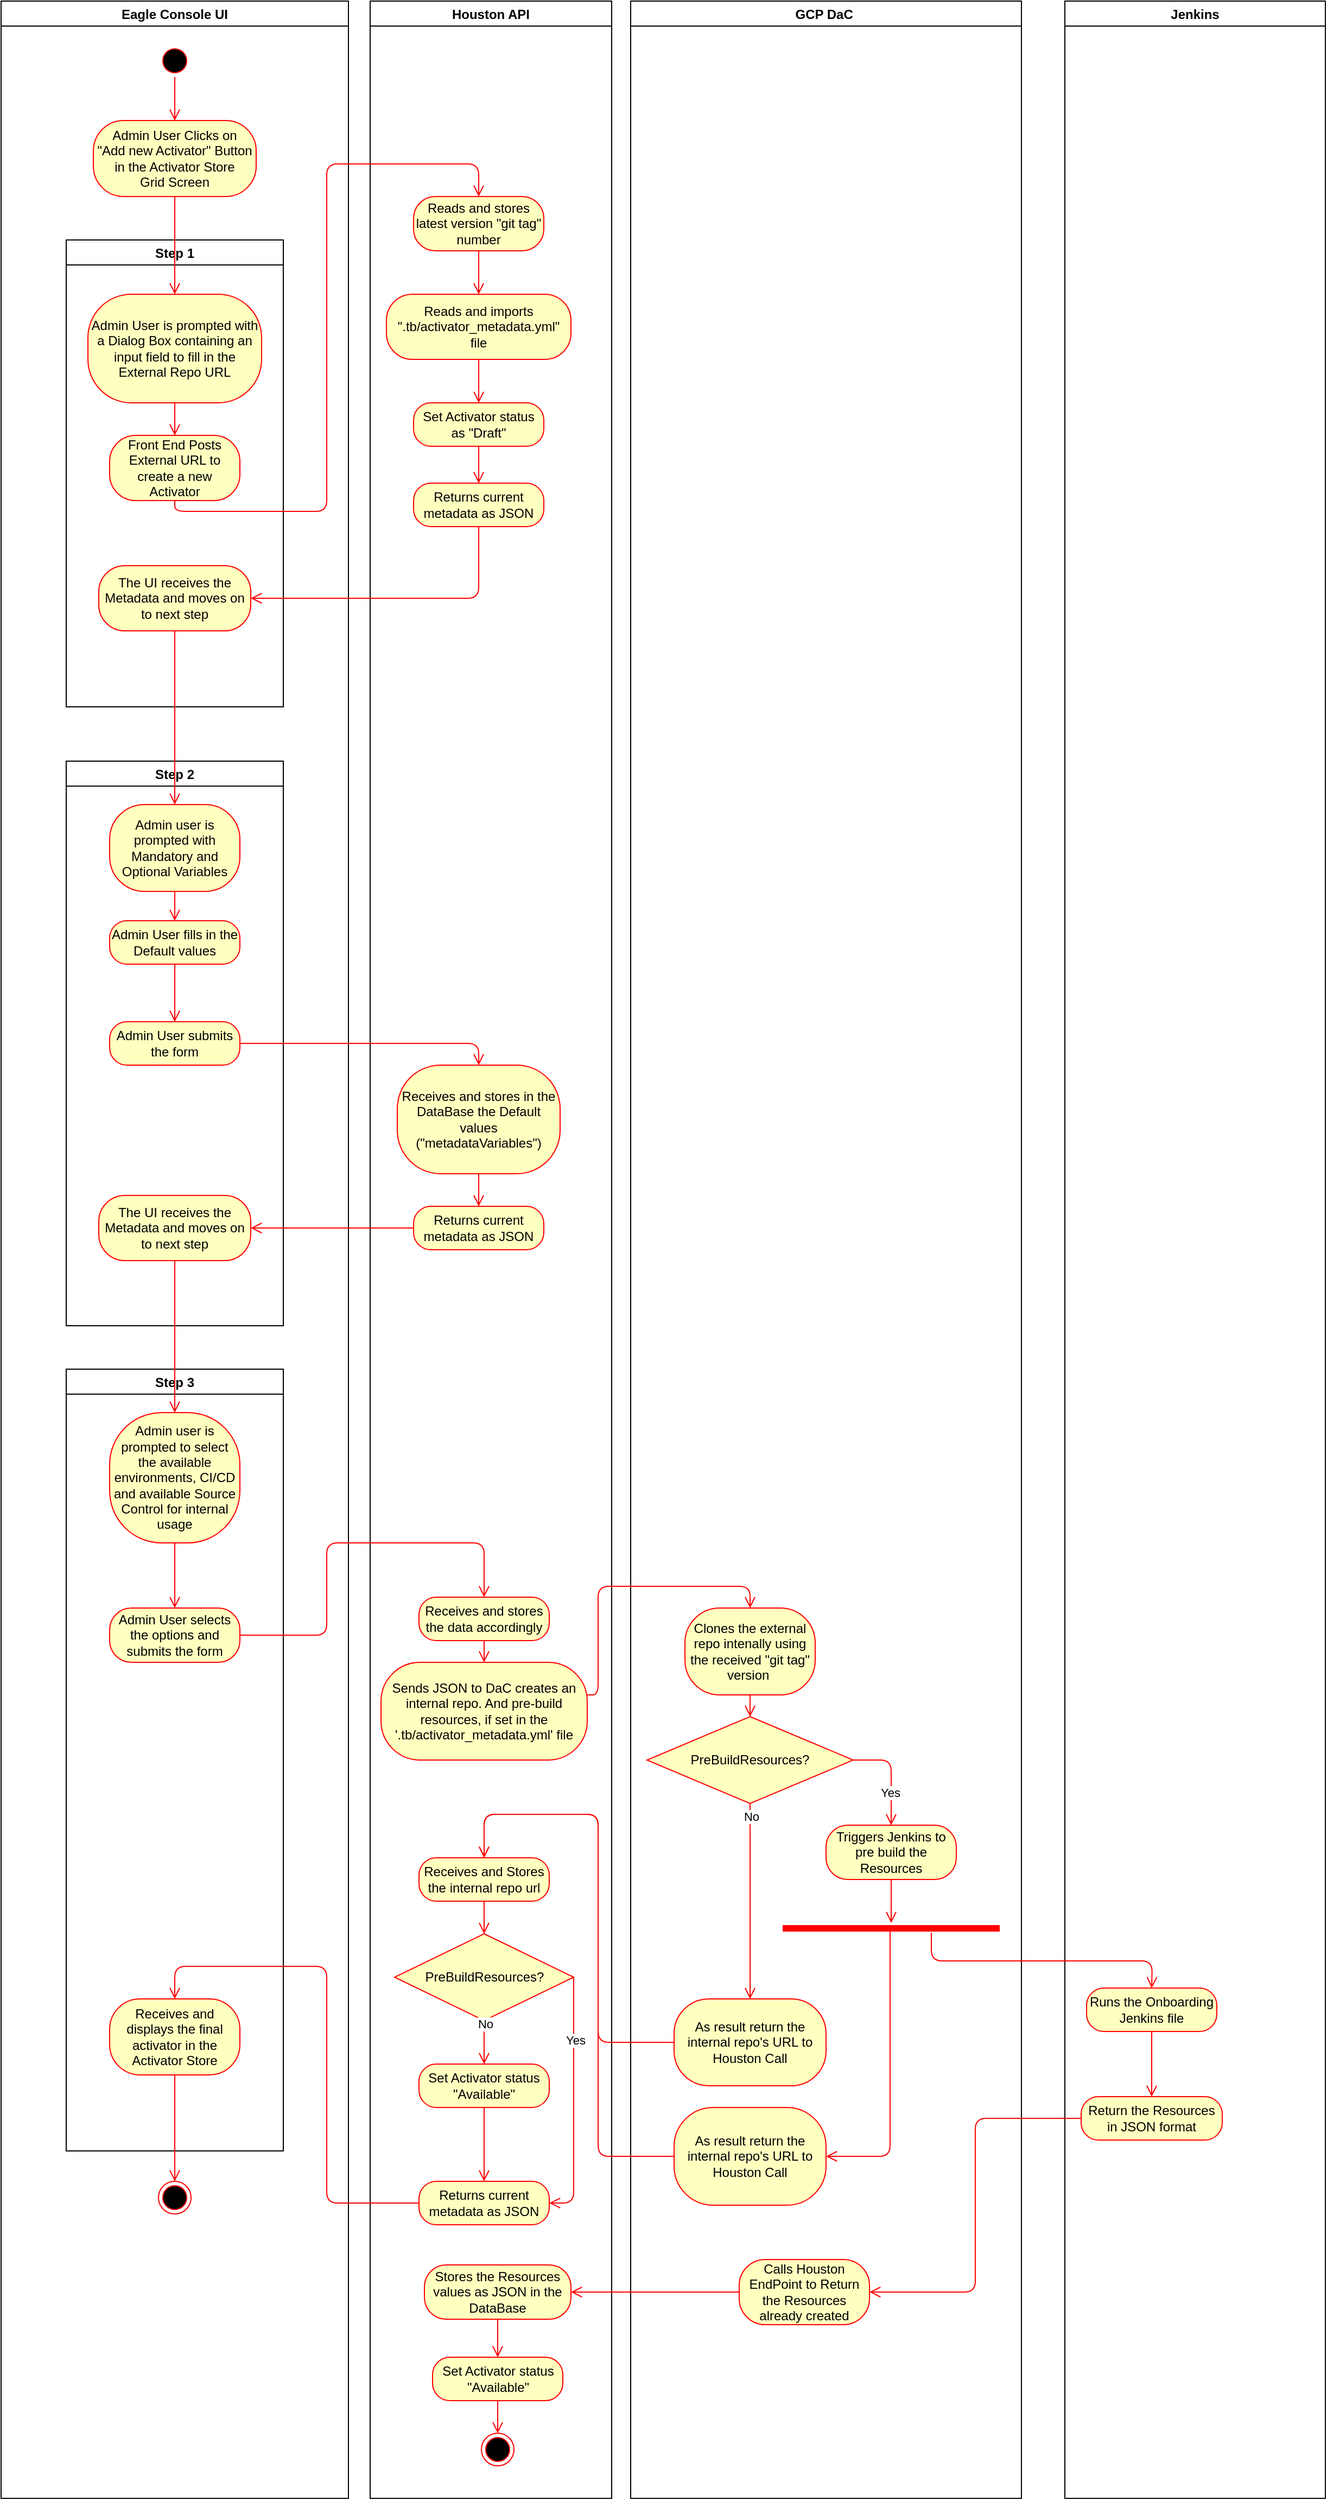 <mxfile version="13.0.3" type="device"><diagram id="y2AqbTbIg_huUo9ncQSY" name="Diagram"><mxGraphModel dx="1326" dy="806" grid="1" gridSize="10" guides="1" tooltips="1" connect="1" arrows="1" fold="1" page="1" pageScale="1" pageWidth="1169" pageHeight="827" math="0" shadow="0"><root><mxCell id="0"/><mxCell id="1" parent="0"/><mxCell id="tjjg6E9LLKaCg4tvoyNV-4" value="Eagle Console UI" style="swimlane;" parent="1" vertex="1"><mxGeometry x="60" y="60" width="320" height="2300" as="geometry"/></mxCell><mxCell id="tjjg6E9LLKaCg4tvoyNV-26" value="Step 1" style="swimlane;" parent="tjjg6E9LLKaCg4tvoyNV-4" vertex="1"><mxGeometry x="60" y="220" width="200" height="430" as="geometry"/></mxCell><mxCell id="tjjg6E9LLKaCg4tvoyNV-78" value="Admin User is prompted with a Dialog Box containing an input field to fill in the External Repo URL" style="rounded=1;whiteSpace=wrap;html=1;arcSize=40;fontColor=#000000;fillColor=#ffffc0;strokeColor=#ff0000;" parent="tjjg6E9LLKaCg4tvoyNV-26" vertex="1"><mxGeometry x="20" y="50" width="160" height="100" as="geometry"/></mxCell><mxCell id="tjjg6E9LLKaCg4tvoyNV-94" value="The UI receives the Metadata and moves on to next step" style="rounded=1;whiteSpace=wrap;html=1;arcSize=40;fontColor=#000000;fillColor=#ffffc0;strokeColor=#ff0000;" parent="tjjg6E9LLKaCg4tvoyNV-26" vertex="1"><mxGeometry x="30" y="300" width="140" height="60" as="geometry"/></mxCell><mxCell id="tjjg6E9LLKaCg4tvoyNV-27" value="Step 2" style="swimlane;" parent="tjjg6E9LLKaCg4tvoyNV-4" vertex="1"><mxGeometry x="60" y="700" width="200" height="520" as="geometry"/></mxCell><mxCell id="tjjg6E9LLKaCg4tvoyNV-96" value="Admin user is prompted with Mandatory and Optional Variables" style="rounded=1;whiteSpace=wrap;html=1;arcSize=40;fontColor=#000000;fillColor=#ffffc0;strokeColor=#ff0000;" parent="tjjg6E9LLKaCg4tvoyNV-27" vertex="1"><mxGeometry x="40" y="40" width="120" height="80" as="geometry"/></mxCell><mxCell id="tjjg6E9LLKaCg4tvoyNV-98" value="Admin User fills in the Default values" style="rounded=1;whiteSpace=wrap;html=1;arcSize=40;fontColor=#000000;fillColor=#ffffc0;strokeColor=#ff0000;" parent="tjjg6E9LLKaCg4tvoyNV-27" vertex="1"><mxGeometry x="40" y="147" width="120" height="40" as="geometry"/></mxCell><mxCell id="tjjg6E9LLKaCg4tvoyNV-99" value="" style="edgeStyle=orthogonalEdgeStyle;html=1;verticalAlign=bottom;endArrow=open;endSize=8;strokeColor=#ff0000;entryX=0.5;entryY=0;entryDx=0;entryDy=0;" parent="tjjg6E9LLKaCg4tvoyNV-27" source="tjjg6E9LLKaCg4tvoyNV-98" target="tjjg6E9LLKaCg4tvoyNV-100" edge="1"><mxGeometry relative="1" as="geometry"><mxPoint x="100" y="247" as="targetPoint"/></mxGeometry></mxCell><mxCell id="tjjg6E9LLKaCg4tvoyNV-97" value="" style="edgeStyle=orthogonalEdgeStyle;html=1;verticalAlign=bottom;endArrow=open;endSize=8;strokeColor=#ff0000;entryX=0.5;entryY=0;entryDx=0;entryDy=0;" parent="tjjg6E9LLKaCg4tvoyNV-27" source="tjjg6E9LLKaCg4tvoyNV-96" target="tjjg6E9LLKaCg4tvoyNV-98" edge="1"><mxGeometry relative="1" as="geometry"><mxPoint x="460" y="70" as="targetPoint"/></mxGeometry></mxCell><mxCell id="tjjg6E9LLKaCg4tvoyNV-100" value="Admin User submits the form" style="rounded=1;whiteSpace=wrap;html=1;arcSize=40;fontColor=#000000;fillColor=#ffffc0;strokeColor=#ff0000;" parent="tjjg6E9LLKaCg4tvoyNV-27" vertex="1"><mxGeometry x="40" y="240" width="120" height="40" as="geometry"/></mxCell><mxCell id="tjjg6E9LLKaCg4tvoyNV-111" value="The UI receives the Metadata and moves on to next step" style="rounded=1;whiteSpace=wrap;html=1;arcSize=40;fontColor=#000000;fillColor=#ffffc0;strokeColor=#ff0000;" parent="tjjg6E9LLKaCg4tvoyNV-27" vertex="1"><mxGeometry x="30" y="400" width="140" height="60" as="geometry"/></mxCell><mxCell id="tjjg6E9LLKaCg4tvoyNV-73" value="" style="ellipse;html=1;shape=endState;fillColor=#000000;strokeColor=#ff0000;" parent="tjjg6E9LLKaCg4tvoyNV-4" vertex="1"><mxGeometry x="145" y="2008" width="30" height="30" as="geometry"/></mxCell><mxCell id="tjjg6E9LLKaCg4tvoyNV-80" value="" style="ellipse;html=1;shape=startState;fillColor=#000000;strokeColor=#ff0000;" parent="tjjg6E9LLKaCg4tvoyNV-4" vertex="1"><mxGeometry x="145" y="40" width="30" height="30" as="geometry"/></mxCell><mxCell id="tjjg6E9LLKaCg4tvoyNV-81" value="" style="edgeStyle=orthogonalEdgeStyle;html=1;verticalAlign=bottom;endArrow=open;endSize=8;strokeColor=#ff0000;" parent="tjjg6E9LLKaCg4tvoyNV-4" source="tjjg6E9LLKaCg4tvoyNV-80" edge="1"><mxGeometry relative="1" as="geometry"><mxPoint x="160" y="110" as="targetPoint"/></mxGeometry></mxCell><mxCell id="tjjg6E9LLKaCg4tvoyNV-82" value="Admin User Clicks on &lt;br&gt;&quot;Add new Activator&quot; Button in the Activator Store &lt;br&gt;Grid Screen" style="rounded=1;whiteSpace=wrap;html=1;arcSize=40;fontColor=#000000;fillColor=#ffffc0;strokeColor=#ff0000;" parent="tjjg6E9LLKaCg4tvoyNV-4" vertex="1"><mxGeometry x="85" y="110" width="150" height="70" as="geometry"/></mxCell><mxCell id="tjjg6E9LLKaCg4tvoyNV-83" value="" style="edgeStyle=orthogonalEdgeStyle;html=1;verticalAlign=bottom;endArrow=open;endSize=8;strokeColor=#ff0000;entryX=0.5;entryY=0;entryDx=0;entryDy=0;" parent="tjjg6E9LLKaCg4tvoyNV-4" source="tjjg6E9LLKaCg4tvoyNV-82" target="tjjg6E9LLKaCg4tvoyNV-78" edge="1"><mxGeometry relative="1" as="geometry"><mxPoint x="160" y="210" as="targetPoint"/></mxGeometry></mxCell><mxCell id="tjjg6E9LLKaCg4tvoyNV-95" value="" style="edgeStyle=orthogonalEdgeStyle;html=1;verticalAlign=bottom;endArrow=open;endSize=8;strokeColor=#ff0000;entryX=0.5;entryY=0;entryDx=0;entryDy=0;" parent="tjjg6E9LLKaCg4tvoyNV-4" source="tjjg6E9LLKaCg4tvoyNV-94" target="tjjg6E9LLKaCg4tvoyNV-96" edge="1"><mxGeometry relative="1" as="geometry"><mxPoint x="150" y="620" as="targetPoint"/></mxGeometry></mxCell><mxCell id="tjjg6E9LLKaCg4tvoyNV-58" value="Step 3" style="swimlane;" parent="tjjg6E9LLKaCg4tvoyNV-4" vertex="1"><mxGeometry x="60" y="1260" width="200" height="720" as="geometry"/></mxCell><mxCell id="tjjg6E9LLKaCg4tvoyNV-114" value="Admin user is prompted to select the available environments, CI/CD and available Source Control for internal usage" style="rounded=1;whiteSpace=wrap;html=1;arcSize=40;fontColor=#000000;fillColor=#ffffc0;strokeColor=#ff0000;" parent="tjjg6E9LLKaCg4tvoyNV-58" vertex="1"><mxGeometry x="40" y="40" width="120" height="120" as="geometry"/></mxCell><mxCell id="tjjg6E9LLKaCg4tvoyNV-116" value="Admin User selects the options and submits the form" style="rounded=1;whiteSpace=wrap;html=1;arcSize=40;fontColor=#000000;fillColor=#ffffc0;strokeColor=#ff0000;" parent="tjjg6E9LLKaCg4tvoyNV-58" vertex="1"><mxGeometry x="40" y="220" width="120" height="50" as="geometry"/></mxCell><mxCell id="tjjg6E9LLKaCg4tvoyNV-132" value="Receives and displays the final activator in the Activator Store" style="rounded=1;whiteSpace=wrap;html=1;arcSize=40;fontColor=#000000;fillColor=#ffffc0;strokeColor=#ff0000;" parent="tjjg6E9LLKaCg4tvoyNV-58" vertex="1"><mxGeometry x="40" y="580" width="120" height="70" as="geometry"/></mxCell><mxCell id="tjjg6E9LLKaCg4tvoyNV-133" value="" style="edgeStyle=orthogonalEdgeStyle;html=1;verticalAlign=bottom;endArrow=open;endSize=8;strokeColor=#ff0000;entryX=0.5;entryY=0;entryDx=0;entryDy=0;" parent="tjjg6E9LLKaCg4tvoyNV-4" source="tjjg6E9LLKaCg4tvoyNV-132" target="tjjg6E9LLKaCg4tvoyNV-73" edge="1"><mxGeometry relative="1" as="geometry"><mxPoint x="160" y="1720" as="targetPoint"/></mxGeometry></mxCell><mxCell id="tjjg6E9LLKaCg4tvoyNV-135" value="" style="edgeStyle=orthogonalEdgeStyle;html=1;verticalAlign=bottom;endArrow=open;endSize=8;strokeColor=#ff0000;entryX=0.5;entryY=0;entryDx=0;entryDy=0;exitX=0.5;exitY=1;exitDx=0;exitDy=0;" parent="tjjg6E9LLKaCg4tvoyNV-4" source="tjjg6E9LLKaCg4tvoyNV-111" target="tjjg6E9LLKaCg4tvoyNV-114" edge="1"><mxGeometry relative="1" as="geometry"><mxPoint x="170" y="950" as="targetPoint"/><mxPoint x="170" y="897" as="sourcePoint"/></mxGeometry></mxCell><mxCell id="tjjg6E9LLKaCg4tvoyNV-5" value="Houston API" style="swimlane;" parent="1" vertex="1"><mxGeometry x="400" y="60" width="222.5" height="2300" as="geometry"/></mxCell><mxCell id="tjjg6E9LLKaCg4tvoyNV-89" value="Reads and stores latest version &quot;git tag&quot; number" style="rounded=1;whiteSpace=wrap;html=1;arcSize=40;fontColor=#000000;fillColor=#ffffc0;strokeColor=#ff0000;" parent="tjjg6E9LLKaCg4tvoyNV-5" vertex="1"><mxGeometry x="40" y="180" width="120" height="50" as="geometry"/></mxCell><mxCell id="tjjg6E9LLKaCg4tvoyNV-91" value="" style="edgeStyle=orthogonalEdgeStyle;html=1;verticalAlign=bottom;endArrow=open;endSize=8;strokeColor=#ff0000;exitX=0.5;exitY=1;exitDx=0;exitDy=0;entryX=0.5;entryY=0;entryDx=0;entryDy=0;" parent="tjjg6E9LLKaCg4tvoyNV-5" source="tjjg6E9LLKaCg4tvoyNV-89" edge="1" target="SBDFWJULEQ5NdvmHVxAN-1"><mxGeometry relative="1" as="geometry"><mxPoint x="100" y="280" as="targetPoint"/><mxPoint x="100" y="240" as="sourcePoint"/><Array as="points"/></mxGeometry></mxCell><mxCell id="tjjg6E9LLKaCg4tvoyNV-92" value="Returns current metadata as JSON" style="rounded=1;whiteSpace=wrap;html=1;arcSize=40;fontColor=#000000;fillColor=#ffffc0;strokeColor=#ff0000;" parent="tjjg6E9LLKaCg4tvoyNV-5" vertex="1"><mxGeometry x="40" y="444" width="120" height="40" as="geometry"/></mxCell><mxCell id="tjjg6E9LLKaCg4tvoyNV-103" value="Receives and stores in the DataBase the Default values (&quot;metadataVariables&quot;)" style="rounded=1;whiteSpace=wrap;html=1;arcSize=40;fontColor=#000000;fillColor=#ffffc0;strokeColor=#ff0000;" parent="tjjg6E9LLKaCg4tvoyNV-5" vertex="1"><mxGeometry x="25" y="980" width="150" height="100" as="geometry"/></mxCell><mxCell id="tjjg6E9LLKaCg4tvoyNV-105" value="Returns current metadata as JSON" style="rounded=1;whiteSpace=wrap;html=1;arcSize=40;fontColor=#000000;fillColor=#ffffc0;strokeColor=#ff0000;" parent="tjjg6E9LLKaCg4tvoyNV-5" vertex="1"><mxGeometry x="40" y="1110" width="120" height="40" as="geometry"/></mxCell><mxCell id="tjjg6E9LLKaCg4tvoyNV-104" value="" style="edgeStyle=orthogonalEdgeStyle;html=1;verticalAlign=bottom;endArrow=open;endSize=8;strokeColor=#ff0000;exitX=0.5;exitY=1;exitDx=0;exitDy=0;" parent="tjjg6E9LLKaCg4tvoyNV-5" source="tjjg6E9LLKaCg4tvoyNV-103" target="tjjg6E9LLKaCg4tvoyNV-105" edge="1"><mxGeometry relative="1" as="geometry"><mxPoint x="180" y="1170" as="targetPoint"/></mxGeometry></mxCell><mxCell id="tjjg6E9LLKaCg4tvoyNV-118" value="Receives and stores the data accordingly" style="rounded=1;whiteSpace=wrap;html=1;arcSize=40;fontColor=#000000;fillColor=#ffffc0;strokeColor=#ff0000;" parent="tjjg6E9LLKaCg4tvoyNV-5" vertex="1"><mxGeometry x="45" y="1470" width="120" height="40" as="geometry"/></mxCell><mxCell id="tjjg6E9LLKaCg4tvoyNV-121" value="Sends JSON to DaC creates an internal repo. And pre-build resources, if set in the '.tb/activator_metadata.yml' file" style="rounded=1;whiteSpace=wrap;html=1;arcSize=40;fontColor=#000000;fillColor=#ffffc0;strokeColor=#ff0000;" parent="tjjg6E9LLKaCg4tvoyNV-5" vertex="1"><mxGeometry x="10" y="1530" width="190" height="90" as="geometry"/></mxCell><mxCell id="tjjg6E9LLKaCg4tvoyNV-119" value="" style="edgeStyle=orthogonalEdgeStyle;html=1;verticalAlign=bottom;endArrow=open;endSize=8;strokeColor=#ff0000;" parent="tjjg6E9LLKaCg4tvoyNV-5" source="tjjg6E9LLKaCg4tvoyNV-118" target="tjjg6E9LLKaCg4tvoyNV-121" edge="1"><mxGeometry relative="1" as="geometry"><mxPoint x="180" y="1590" as="targetPoint"/></mxGeometry></mxCell><mxCell id="tjjg6E9LLKaCg4tvoyNV-129" value="Receives and Stores the internal repo url" style="rounded=1;whiteSpace=wrap;html=1;arcSize=40;fontColor=#000000;fillColor=#ffffc0;strokeColor=#ff0000;" parent="tjjg6E9LLKaCg4tvoyNV-5" vertex="1"><mxGeometry x="45" y="1710" width="120" height="40" as="geometry"/></mxCell><mxCell id="tjjg6E9LLKaCg4tvoyNV-130" value="" style="edgeStyle=orthogonalEdgeStyle;html=1;verticalAlign=bottom;endArrow=open;endSize=8;strokeColor=#ff0000;entryX=0.5;entryY=0;entryDx=0;entryDy=0;" parent="tjjg6E9LLKaCg4tvoyNV-5" source="tjjg6E9LLKaCg4tvoyNV-129" target="tjjg6E9LLKaCg4tvoyNV-169" edge="1"><mxGeometry relative="1" as="geometry"><mxPoint x="110" y="1940" as="targetPoint"/></mxGeometry></mxCell><mxCell id="tjjg6E9LLKaCg4tvoyNV-131" value="Returns current metadata as JSON" style="rounded=1;whiteSpace=wrap;html=1;arcSize=40;fontColor=#000000;fillColor=#ffffc0;strokeColor=#ff0000;" parent="tjjg6E9LLKaCg4tvoyNV-5" vertex="1"><mxGeometry x="45" y="2008" width="120" height="40" as="geometry"/></mxCell><mxCell id="tjjg6E9LLKaCg4tvoyNV-160" value="Stores the Resources values as JSON in the DataBase" style="rounded=1;whiteSpace=wrap;html=1;arcSize=40;fontColor=#000000;fillColor=#ffffc0;strokeColor=#ff0000;" parent="tjjg6E9LLKaCg4tvoyNV-5" vertex="1"><mxGeometry x="50" y="2085" width="135" height="50" as="geometry"/></mxCell><mxCell id="tjjg6E9LLKaCg4tvoyNV-163" value="" style="ellipse;html=1;shape=endState;fillColor=#000000;strokeColor=#ff0000;" parent="tjjg6E9LLKaCg4tvoyNV-5" vertex="1"><mxGeometry x="102.5" y="2240" width="30" height="30" as="geometry"/></mxCell><mxCell id="tjjg6E9LLKaCg4tvoyNV-164" value="" style="edgeStyle=orthogonalEdgeStyle;html=1;verticalAlign=bottom;endArrow=open;endSize=8;strokeColor=#ff0000;exitX=0.5;exitY=1;exitDx=0;exitDy=0;" parent="tjjg6E9LLKaCg4tvoyNV-5" source="tjjg6E9LLKaCg4tvoyNV-160" target="tjjg6E9LLKaCg4tvoyNV-173" edge="1"><mxGeometry relative="1" as="geometry"><mxPoint x="120" y="1950" as="targetPoint"/><mxPoint x="120" y="1910" as="sourcePoint"/></mxGeometry></mxCell><mxCell id="tjjg6E9LLKaCg4tvoyNV-167" value="Set Activator status as &quot;Draft&quot;" style="rounded=1;whiteSpace=wrap;html=1;arcSize=40;fontColor=#000000;fillColor=#ffffc0;strokeColor=#ff0000;" parent="tjjg6E9LLKaCg4tvoyNV-5" vertex="1"><mxGeometry x="40" y="370" width="120" height="40" as="geometry"/></mxCell><mxCell id="tjjg6E9LLKaCg4tvoyNV-168" value="" style="edgeStyle=orthogonalEdgeStyle;html=1;verticalAlign=bottom;endArrow=open;endSize=8;strokeColor=#ff0000;exitX=0.5;exitY=1;exitDx=0;exitDy=0;entryX=0.5;entryY=0;entryDx=0;entryDy=0;" parent="tjjg6E9LLKaCg4tvoyNV-5" source="tjjg6E9LLKaCg4tvoyNV-167" target="tjjg6E9LLKaCg4tvoyNV-92" edge="1"><mxGeometry relative="1" as="geometry"><mxPoint x="110" y="290" as="targetPoint"/><mxPoint x="110" y="250" as="sourcePoint"/><Array as="points"/></mxGeometry></mxCell><mxCell id="tjjg6E9LLKaCg4tvoyNV-169" value="PreBuildResources?" style="rhombus;whiteSpace=wrap;html=1;fillColor=#ffffc0;strokeColor=#ff0000;" parent="tjjg6E9LLKaCg4tvoyNV-5" vertex="1"><mxGeometry x="22.5" y="1780" width="165" height="80" as="geometry"/></mxCell><mxCell id="tjjg6E9LLKaCg4tvoyNV-172" value="Set Activator status &quot;Available&quot;" style="rounded=1;whiteSpace=wrap;html=1;arcSize=40;fontColor=#000000;fillColor=#ffffc0;strokeColor=#ff0000;" parent="tjjg6E9LLKaCg4tvoyNV-5" vertex="1"><mxGeometry x="45" y="1900" width="120" height="40" as="geometry"/></mxCell><mxCell id="tjjg6E9LLKaCg4tvoyNV-173" value="Set Activator status&lt;br&gt;&quot;Available&quot;" style="rounded=1;whiteSpace=wrap;html=1;arcSize=40;fontColor=#000000;fillColor=#ffffc0;strokeColor=#ff0000;" parent="tjjg6E9LLKaCg4tvoyNV-5" vertex="1"><mxGeometry x="57.5" y="2170" width="120" height="40" as="geometry"/></mxCell><mxCell id="tjjg6E9LLKaCg4tvoyNV-174" value="" style="edgeStyle=orthogonalEdgeStyle;html=1;verticalAlign=bottom;endArrow=open;endSize=8;strokeColor=#ff0000;entryX=0.5;entryY=0;entryDx=0;entryDy=0;" parent="tjjg6E9LLKaCg4tvoyNV-5" source="tjjg6E9LLKaCg4tvoyNV-173" target="tjjg6E9LLKaCg4tvoyNV-163" edge="1"><mxGeometry relative="1" as="geometry"><mxPoint x="162.5" y="2260" as="targetPoint"/></mxGeometry></mxCell><mxCell id="tjjg6E9LLKaCg4tvoyNV-177" value="" style="edgeStyle=orthogonalEdgeStyle;html=1;verticalAlign=bottom;endArrow=open;endSize=8;strokeColor=#ff0000;entryX=0.5;entryY=0;entryDx=0;entryDy=0;exitX=0.5;exitY=1;exitDx=0;exitDy=0;" parent="tjjg6E9LLKaCg4tvoyNV-5" source="tjjg6E9LLKaCg4tvoyNV-172" target="tjjg6E9LLKaCg4tvoyNV-131" edge="1"><mxGeometry relative="1" as="geometry"><mxPoint x="115" y="1790" as="targetPoint"/><mxPoint x="115" y="1760" as="sourcePoint"/><Array as="points"><mxPoint x="105" y="1960"/><mxPoint x="105" y="1960"/></Array></mxGeometry></mxCell><mxCell id="tjjg6E9LLKaCg4tvoyNV-179" value="" style="edgeStyle=orthogonalEdgeStyle;html=1;verticalAlign=bottom;endArrow=open;endSize=8;strokeColor=#ff0000;exitX=0.5;exitY=1;exitDx=0;exitDy=0;entryX=0.5;entryY=0;entryDx=0;entryDy=0;" parent="tjjg6E9LLKaCg4tvoyNV-5" source="tjjg6E9LLKaCg4tvoyNV-169" target="tjjg6E9LLKaCg4tvoyNV-172" edge="1"><mxGeometry relative="1" as="geometry"><mxPoint x="330" y="1850" as="targetPoint"/><mxPoint x="360" y="1670" as="sourcePoint"/></mxGeometry></mxCell><mxCell id="tjjg6E9LLKaCg4tvoyNV-180" value="No" style="edgeLabel;html=1;align=center;verticalAlign=middle;resizable=0;points=[];" parent="tjjg6E9LLKaCg4tvoyNV-179" vertex="1" connectable="0"><mxGeometry x="-0.873" y="1" relative="1" as="geometry"><mxPoint as="offset"/></mxGeometry></mxCell><mxCell id="tjjg6E9LLKaCg4tvoyNV-181" value="" style="edgeStyle=orthogonalEdgeStyle;html=1;verticalAlign=bottom;endArrow=open;endSize=8;strokeColor=#ff0000;entryX=1;entryY=0.5;entryDx=0;entryDy=0;exitX=1;exitY=0.5;exitDx=0;exitDy=0;" parent="tjjg6E9LLKaCg4tvoyNV-5" source="tjjg6E9LLKaCg4tvoyNV-169" target="tjjg6E9LLKaCg4tvoyNV-131" edge="1"><mxGeometry relative="1" as="geometry"><mxPoint x="490" y="1690" as="targetPoint"/><mxPoint x="150" y="1880" as="sourcePoint"/><Array as="points"><mxPoint x="188" y="2028"/></Array></mxGeometry></mxCell><mxCell id="tjjg6E9LLKaCg4tvoyNV-182" value="Yes" style="edgeLabel;html=1;align=center;verticalAlign=middle;resizable=0;points=[];" parent="tjjg6E9LLKaCg4tvoyNV-181" vertex="1" connectable="0"><mxGeometry x="-0.63" y="-15" relative="1" as="geometry"><mxPoint x="16" y="15" as="offset"/></mxGeometry></mxCell><mxCell id="SBDFWJULEQ5NdvmHVxAN-1" value="Reads and imports &quot;.tb/activator_metadata.yml&quot;&lt;br&gt;file" style="rounded=1;whiteSpace=wrap;html=1;arcSize=40;fontColor=#000000;fillColor=#ffffc0;strokeColor=#ff0000;" vertex="1" parent="tjjg6E9LLKaCg4tvoyNV-5"><mxGeometry x="15" y="270" width="170" height="60" as="geometry"/></mxCell><mxCell id="tjjg6E9LLKaCg4tvoyNV-90" value="" style="edgeStyle=orthogonalEdgeStyle;html=1;verticalAlign=bottom;endArrow=open;endSize=8;strokeColor=#ff0000;exitX=0.5;exitY=1;exitDx=0;exitDy=0;" parent="tjjg6E9LLKaCg4tvoyNV-5" source="SBDFWJULEQ5NdvmHVxAN-1" target="tjjg6E9LLKaCg4tvoyNV-167" edge="1"><mxGeometry relative="1" as="geometry"><mxPoint x="100" y="370" as="targetPoint"/></mxGeometry></mxCell><mxCell id="tjjg6E9LLKaCg4tvoyNV-6" value="GCP DaC " style="swimlane;" parent="1" vertex="1"><mxGeometry x="640" y="60" width="360" height="2300" as="geometry"/></mxCell><mxCell id="tjjg6E9LLKaCg4tvoyNV-123" value="Clones the external repo intenally using the received &quot;git tag&quot;&lt;br&gt;version&amp;nbsp;" style="rounded=1;whiteSpace=wrap;html=1;arcSize=40;fontColor=#000000;fillColor=#ffffc0;strokeColor=#ff0000;" parent="tjjg6E9LLKaCg4tvoyNV-6" vertex="1"><mxGeometry x="50" y="1480" width="120" height="80" as="geometry"/></mxCell><mxCell id="tjjg6E9LLKaCg4tvoyNV-127" value="As result return the internal repo's URL to Houston Call" style="rounded=1;whiteSpace=wrap;html=1;arcSize=40;fontColor=#000000;fillColor=#ffffc0;strokeColor=#ff0000;" parent="tjjg6E9LLKaCg4tvoyNV-6" vertex="1"><mxGeometry x="40" y="1840" width="140" height="80" as="geometry"/></mxCell><mxCell id="tjjg6E9LLKaCg4tvoyNV-151" value="As result return the internal repo's URL to Houston Call" style="rounded=1;whiteSpace=wrap;html=1;arcSize=40;fontColor=#000000;fillColor=#ffffc0;strokeColor=#ff0000;" parent="tjjg6E9LLKaCg4tvoyNV-6" vertex="1"><mxGeometry x="40" y="1940" width="140" height="90" as="geometry"/></mxCell><mxCell id="tjjg6E9LLKaCg4tvoyNV-138" value="" style="shape=line;html=1;strokeWidth=6;strokeColor=#ff0000;" parent="tjjg6E9LLKaCg4tvoyNV-6" vertex="1"><mxGeometry x="140" y="1770" width="200" height="10" as="geometry"/></mxCell><mxCell id="tjjg6E9LLKaCg4tvoyNV-139" value="" style="edgeStyle=orthogonalEdgeStyle;html=1;verticalAlign=bottom;endArrow=open;endSize=8;strokeColor=#ff0000;exitX=0.495;exitY=0.4;exitDx=0;exitDy=0;exitPerimeter=0;entryX=1;entryY=0.5;entryDx=0;entryDy=0;" parent="tjjg6E9LLKaCg4tvoyNV-6" source="tjjg6E9LLKaCg4tvoyNV-138" target="tjjg6E9LLKaCg4tvoyNV-151" edge="1"><mxGeometry relative="1" as="geometry"><mxPoint x="80" y="1720" as="targetPoint"/></mxGeometry></mxCell><mxCell id="tjjg6E9LLKaCg4tvoyNV-142" value="&lt;span&gt;PreBuildResources?&lt;/span&gt;" style="rhombus;whiteSpace=wrap;html=1;fillColor=#ffffc0;strokeColor=#ff0000;" parent="tjjg6E9LLKaCg4tvoyNV-6" vertex="1"><mxGeometry x="15" y="1580" width="190" height="80" as="geometry"/></mxCell><mxCell id="tjjg6E9LLKaCg4tvoyNV-140" value="" style="edgeStyle=orthogonalEdgeStyle;html=1;verticalAlign=bottom;endArrow=open;endSize=8;strokeColor=#ff0000;exitX=0.5;exitY=1;exitDx=0;exitDy=0;" parent="tjjg6E9LLKaCg4tvoyNV-6" source="tjjg6E9LLKaCg4tvoyNV-123" target="tjjg6E9LLKaCg4tvoyNV-142" edge="1"><mxGeometry relative="1" as="geometry"><mxPoint x="110" y="1600" as="targetPoint"/><mxPoint x="-130" y="1520" as="sourcePoint"/></mxGeometry></mxCell><mxCell id="tjjg6E9LLKaCg4tvoyNV-143" value="" style="edgeStyle=orthogonalEdgeStyle;html=1;verticalAlign=bottom;endArrow=open;endSize=8;strokeColor=#ff0000;exitX=0.5;exitY=1;exitDx=0;exitDy=0;entryX=0.5;entryY=0;entryDx=0;entryDy=0;" parent="tjjg6E9LLKaCg4tvoyNV-6" source="tjjg6E9LLKaCg4tvoyNV-142" target="tjjg6E9LLKaCg4tvoyNV-127" edge="1"><mxGeometry relative="1" as="geometry"><mxPoint x="120" y="1590" as="targetPoint"/><mxPoint x="120" y="1570" as="sourcePoint"/></mxGeometry></mxCell><mxCell id="tjjg6E9LLKaCg4tvoyNV-144" value="No" style="edgeLabel;html=1;align=center;verticalAlign=middle;resizable=0;points=[];" parent="tjjg6E9LLKaCg4tvoyNV-143" vertex="1" connectable="0"><mxGeometry x="-0.873" y="1" relative="1" as="geometry"><mxPoint as="offset"/></mxGeometry></mxCell><mxCell id="tjjg6E9LLKaCg4tvoyNV-149" value="Triggers Jenkins to pre build the Resources" style="rounded=1;whiteSpace=wrap;html=1;arcSize=40;fontColor=#000000;fillColor=#ffffc0;strokeColor=#ff0000;" parent="tjjg6E9LLKaCg4tvoyNV-6" vertex="1"><mxGeometry x="180" y="1680" width="120" height="50" as="geometry"/></mxCell><mxCell id="tjjg6E9LLKaCg4tvoyNV-147" value="" style="edgeStyle=orthogonalEdgeStyle;html=1;verticalAlign=bottom;endArrow=open;endSize=8;strokeColor=#ff0000;exitX=1;exitY=0.5;exitDx=0;exitDy=0;" parent="tjjg6E9LLKaCg4tvoyNV-6" source="tjjg6E9LLKaCg4tvoyNV-142" target="tjjg6E9LLKaCg4tvoyNV-149" edge="1"><mxGeometry relative="1" as="geometry"><mxPoint x="250" y="1660" as="targetPoint"/><mxPoint x="200" y="1785" as="sourcePoint"/></mxGeometry></mxCell><mxCell id="tjjg6E9LLKaCg4tvoyNV-148" value="Yes" style="edgeLabel;html=1;align=center;verticalAlign=middle;resizable=0;points=[];" parent="tjjg6E9LLKaCg4tvoyNV-147" vertex="1" connectable="0"><mxGeometry x="-0.63" y="-15" relative="1" as="geometry"><mxPoint x="16" y="15" as="offset"/></mxGeometry></mxCell><mxCell id="tjjg6E9LLKaCg4tvoyNV-150" value="" style="edgeStyle=orthogonalEdgeStyle;html=1;verticalAlign=bottom;endArrow=open;endSize=8;strokeColor=#ff0000;exitX=0.5;exitY=1;exitDx=0;exitDy=0;" parent="tjjg6E9LLKaCg4tvoyNV-6" source="tjjg6E9LLKaCg4tvoyNV-149" target="tjjg6E9LLKaCg4tvoyNV-138" edge="1"><mxGeometry relative="1" as="geometry"><mxPoint x="120" y="1590" as="targetPoint"/><mxPoint x="260" y="1580" as="sourcePoint"/></mxGeometry></mxCell><mxCell id="tjjg6E9LLKaCg4tvoyNV-158" value="Calls Houston EndPoint to Return the Resources already created" style="rounded=1;whiteSpace=wrap;html=1;arcSize=40;fontColor=#000000;fillColor=#ffffc0;strokeColor=#ff0000;" parent="tjjg6E9LLKaCg4tvoyNV-6" vertex="1"><mxGeometry x="100" y="2080" width="120" height="60" as="geometry"/></mxCell><mxCell id="tjjg6E9LLKaCg4tvoyNV-84" value="Front End Posts External URL to create a new Activator" style="rounded=1;whiteSpace=wrap;html=1;arcSize=40;fontColor=#000000;fillColor=#ffffc0;strokeColor=#ff0000;" parent="1" vertex="1"><mxGeometry x="160" y="460" width="120" height="60" as="geometry"/></mxCell><mxCell id="tjjg6E9LLKaCg4tvoyNV-79" value="" style="edgeStyle=orthogonalEdgeStyle;html=1;verticalAlign=bottom;endArrow=open;endSize=8;strokeColor=#ff0000;" parent="1" source="tjjg6E9LLKaCg4tvoyNV-78" target="tjjg6E9LLKaCg4tvoyNV-84" edge="1"><mxGeometry relative="1" as="geometry"><mxPoint x="220" y="480" as="targetPoint"/></mxGeometry></mxCell><mxCell id="tjjg6E9LLKaCg4tvoyNV-86" value="" style="edgeStyle=orthogonalEdgeStyle;html=1;verticalAlign=bottom;endArrow=open;endSize=8;strokeColor=#ff0000;entryX=0.5;entryY=0;entryDx=0;entryDy=0;exitX=0.5;exitY=1;exitDx=0;exitDy=0;" parent="1" source="tjjg6E9LLKaCg4tvoyNV-84" edge="1"><mxGeometry relative="1" as="geometry"><mxPoint x="500" y="240" as="targetPoint"/><mxPoint x="230" y="570" as="sourcePoint"/><Array as="points"><mxPoint x="220" y="530"/><mxPoint x="360" y="530"/><mxPoint x="360" y="210"/><mxPoint x="500" y="210"/></Array></mxGeometry></mxCell><mxCell id="tjjg6E9LLKaCg4tvoyNV-93" value="" style="edgeStyle=orthogonalEdgeStyle;html=1;verticalAlign=bottom;endArrow=open;endSize=8;strokeColor=#ff0000;entryX=1;entryY=0.5;entryDx=0;entryDy=0;" parent="1" source="tjjg6E9LLKaCg4tvoyNV-92" target="tjjg6E9LLKaCg4tvoyNV-94" edge="1"><mxGeometry relative="1" as="geometry"><mxPoint x="500" y="580" as="targetPoint"/><Array as="points"><mxPoint x="500" y="610"/></Array></mxGeometry></mxCell><mxCell id="tjjg6E9LLKaCg4tvoyNV-101" value="" style="edgeStyle=orthogonalEdgeStyle;html=1;verticalAlign=bottom;endArrow=open;endSize=8;strokeColor=#ff0000;entryX=0.5;entryY=0;entryDx=0;entryDy=0;" parent="1" source="tjjg6E9LLKaCg4tvoyNV-100" target="tjjg6E9LLKaCg4tvoyNV-103" edge="1"><mxGeometry relative="1" as="geometry"><mxPoint x="580" y="1030" as="targetPoint"/></mxGeometry></mxCell><mxCell id="tjjg6E9LLKaCg4tvoyNV-107" value="" style="edgeStyle=orthogonalEdgeStyle;html=1;verticalAlign=bottom;endArrow=open;endSize=8;strokeColor=#ff0000;exitX=0;exitY=0.5;exitDx=0;exitDy=0;entryX=1;entryY=0.5;entryDx=0;entryDy=0;" parent="1" source="tjjg6E9LLKaCg4tvoyNV-105" edge="1"><mxGeometry relative="1" as="geometry"><mxPoint x="290" y="1190" as="targetPoint"/><mxPoint x="510" y="1150" as="sourcePoint"/></mxGeometry></mxCell><mxCell id="tjjg6E9LLKaCg4tvoyNV-115" value="" style="edgeStyle=orthogonalEdgeStyle;html=1;verticalAlign=bottom;endArrow=open;endSize=8;strokeColor=#ff0000;" parent="1" source="tjjg6E9LLKaCg4tvoyNV-114" edge="1"><mxGeometry relative="1" as="geometry"><mxPoint x="220" y="1540" as="targetPoint"/></mxGeometry></mxCell><mxCell id="tjjg6E9LLKaCg4tvoyNV-120" value="" style="edgeStyle=orthogonalEdgeStyle;html=1;verticalAlign=bottom;endArrow=open;endSize=8;strokeColor=#ff0000;exitX=1;exitY=0.5;exitDx=0;exitDy=0;entryX=0.5;entryY=0;entryDx=0;entryDy=0;" parent="1" source="tjjg6E9LLKaCg4tvoyNV-116" target="tjjg6E9LLKaCg4tvoyNV-118" edge="1"><mxGeometry relative="1" as="geometry"><mxPoint x="230" y="1550" as="targetPoint"/><mxPoint x="230" y="1490" as="sourcePoint"/><Array as="points"><mxPoint x="360" y="1565"/><mxPoint x="360" y="1480"/><mxPoint x="505" y="1480"/></Array></mxGeometry></mxCell><mxCell id="tjjg6E9LLKaCg4tvoyNV-122" value="" style="edgeStyle=orthogonalEdgeStyle;html=1;verticalAlign=bottom;endArrow=open;endSize=8;strokeColor=#ff0000;entryX=0.5;entryY=0;entryDx=0;entryDy=0;" parent="1" source="tjjg6E9LLKaCg4tvoyNV-121" target="tjjg6E9LLKaCg4tvoyNV-123" edge="1"><mxGeometry relative="1" as="geometry"><mxPoint x="750" y="1610" as="targetPoint"/><Array as="points"><mxPoint x="610" y="1620"/><mxPoint x="610" y="1520"/><mxPoint x="750" y="1520"/></Array></mxGeometry></mxCell><mxCell id="tjjg6E9LLKaCg4tvoyNV-128" value="" style="edgeStyle=orthogonalEdgeStyle;html=1;verticalAlign=bottom;endArrow=open;endSize=8;strokeColor=#ff0000;entryX=0.5;entryY=0;entryDx=0;entryDy=0;" parent="1" source="tjjg6E9LLKaCg4tvoyNV-127" target="tjjg6E9LLKaCg4tvoyNV-129" edge="1"><mxGeometry relative="1" as="geometry"><mxPoint x="580" y="1750" as="targetPoint"/><Array as="points"><mxPoint x="610" y="1940"/><mxPoint x="610" y="1730"/><mxPoint x="505" y="1730"/></Array></mxGeometry></mxCell><mxCell id="tjjg6E9LLKaCg4tvoyNV-134" value="" style="edgeStyle=orthogonalEdgeStyle;html=1;verticalAlign=bottom;endArrow=open;endSize=8;strokeColor=#ff0000;exitX=0;exitY=0.5;exitDx=0;exitDy=0;entryX=0.5;entryY=0;entryDx=0;entryDy=0;" parent="1" source="tjjg6E9LLKaCg4tvoyNV-131" target="tjjg6E9LLKaCg4tvoyNV-132" edge="1"><mxGeometry relative="1" as="geometry"><mxPoint x="510" y="1830" as="targetPoint"/><mxPoint x="510" y="1790" as="sourcePoint"/><Array as="points"><mxPoint x="360" y="2088"/><mxPoint x="360" y="1870"/><mxPoint x="220" y="1870"/></Array></mxGeometry></mxCell><mxCell id="tjjg6E9LLKaCg4tvoyNV-136" value="Jenkins" style="swimlane;" parent="1" vertex="1"><mxGeometry x="1040" y="60" width="240" height="2300" as="geometry"/></mxCell><mxCell id="tjjg6E9LLKaCg4tvoyNV-154" value="Runs the Onboarding Jenkins file" style="rounded=1;whiteSpace=wrap;html=1;arcSize=40;fontColor=#000000;fillColor=#ffffc0;strokeColor=#ff0000;" parent="tjjg6E9LLKaCg4tvoyNV-136" vertex="1"><mxGeometry x="20" y="1830" width="120" height="40" as="geometry"/></mxCell><mxCell id="tjjg6E9LLKaCg4tvoyNV-155" value="" style="edgeStyle=orthogonalEdgeStyle;html=1;verticalAlign=bottom;endArrow=open;endSize=8;strokeColor=#ff0000;" parent="tjjg6E9LLKaCg4tvoyNV-136" source="tjjg6E9LLKaCg4tvoyNV-154" edge="1"><mxGeometry relative="1" as="geometry"><mxPoint x="80" y="1930" as="targetPoint"/></mxGeometry></mxCell><mxCell id="tjjg6E9LLKaCg4tvoyNV-156" value="Return the Resources in JSON format" style="rounded=1;whiteSpace=wrap;html=1;arcSize=40;fontColor=#000000;fillColor=#ffffc0;strokeColor=#ff0000;" parent="tjjg6E9LLKaCg4tvoyNV-136" vertex="1"><mxGeometry x="15" y="1930" width="130" height="40" as="geometry"/></mxCell><mxCell id="tjjg6E9LLKaCg4tvoyNV-141" value="" style="edgeStyle=orthogonalEdgeStyle;html=1;verticalAlign=bottom;endArrow=open;endSize=8;strokeColor=#ff0000;exitX=0.685;exitY=0.9;exitDx=0;exitDy=0;exitPerimeter=0;" parent="1" source="tjjg6E9LLKaCg4tvoyNV-138" edge="1"><mxGeometry relative="1" as="geometry"><mxPoint x="1120" y="1890" as="targetPoint"/><mxPoint x="930" y="1860" as="sourcePoint"/></mxGeometry></mxCell><mxCell id="tjjg6E9LLKaCg4tvoyNV-153" value="" style="edgeStyle=orthogonalEdgeStyle;html=1;verticalAlign=bottom;endArrow=open;endSize=8;strokeColor=#ff0000;exitX=0;exitY=0.5;exitDx=0;exitDy=0;entryX=0.5;entryY=0;entryDx=0;entryDy=0;" parent="1" source="tjjg6E9LLKaCg4tvoyNV-151" target="tjjg6E9LLKaCg4tvoyNV-129" edge="1"><mxGeometry relative="1" as="geometry"><mxPoint x="510" y="1890" as="targetPoint"/><mxPoint x="660" y="1950" as="sourcePoint"/><Array as="points"><mxPoint x="610" y="2045"/><mxPoint x="610" y="1730"/><mxPoint x="505" y="1730"/></Array></mxGeometry></mxCell><mxCell id="tjjg6E9LLKaCg4tvoyNV-157" value="" style="edgeStyle=orthogonalEdgeStyle;html=1;verticalAlign=bottom;endArrow=open;endSize=8;strokeColor=#ff0000;entryX=1;entryY=0.5;entryDx=0;entryDy=0;" parent="1" source="tjjg6E9LLKaCg4tvoyNV-156" target="tjjg6E9LLKaCg4tvoyNV-158" edge="1"><mxGeometry relative="1" as="geometry"><mxPoint x="1120" y="2090" as="targetPoint"/></mxGeometry></mxCell><mxCell id="tjjg6E9LLKaCg4tvoyNV-159" value="" style="edgeStyle=orthogonalEdgeStyle;html=1;verticalAlign=bottom;endArrow=open;endSize=8;strokeColor=#ff0000;" parent="1" source="tjjg6E9LLKaCg4tvoyNV-158" target="tjjg6E9LLKaCg4tvoyNV-160" edge="1"><mxGeometry relative="1" as="geometry"><mxPoint x="800" y="2260" as="targetPoint"/></mxGeometry></mxCell></root></mxGraphModel></diagram></mxfile>